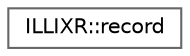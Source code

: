 digraph "Graphical Class Hierarchy"
{
 // LATEX_PDF_SIZE
  bgcolor="transparent";
  edge [fontname=Helvetica,fontsize=10,labelfontname=Helvetica,labelfontsize=10];
  node [fontname=Helvetica,fontsize=10,shape=box,height=0.2,width=0.4];
  rankdir="LR";
  Node0 [id="Node000000",label="ILLIXR::record",height=0.2,width=0.4,color="grey40", fillcolor="white", style="filled",URL="$classILLIXR_1_1record.html",tooltip="This class represents a tuple of fields which get logged by record_logger."];
}
